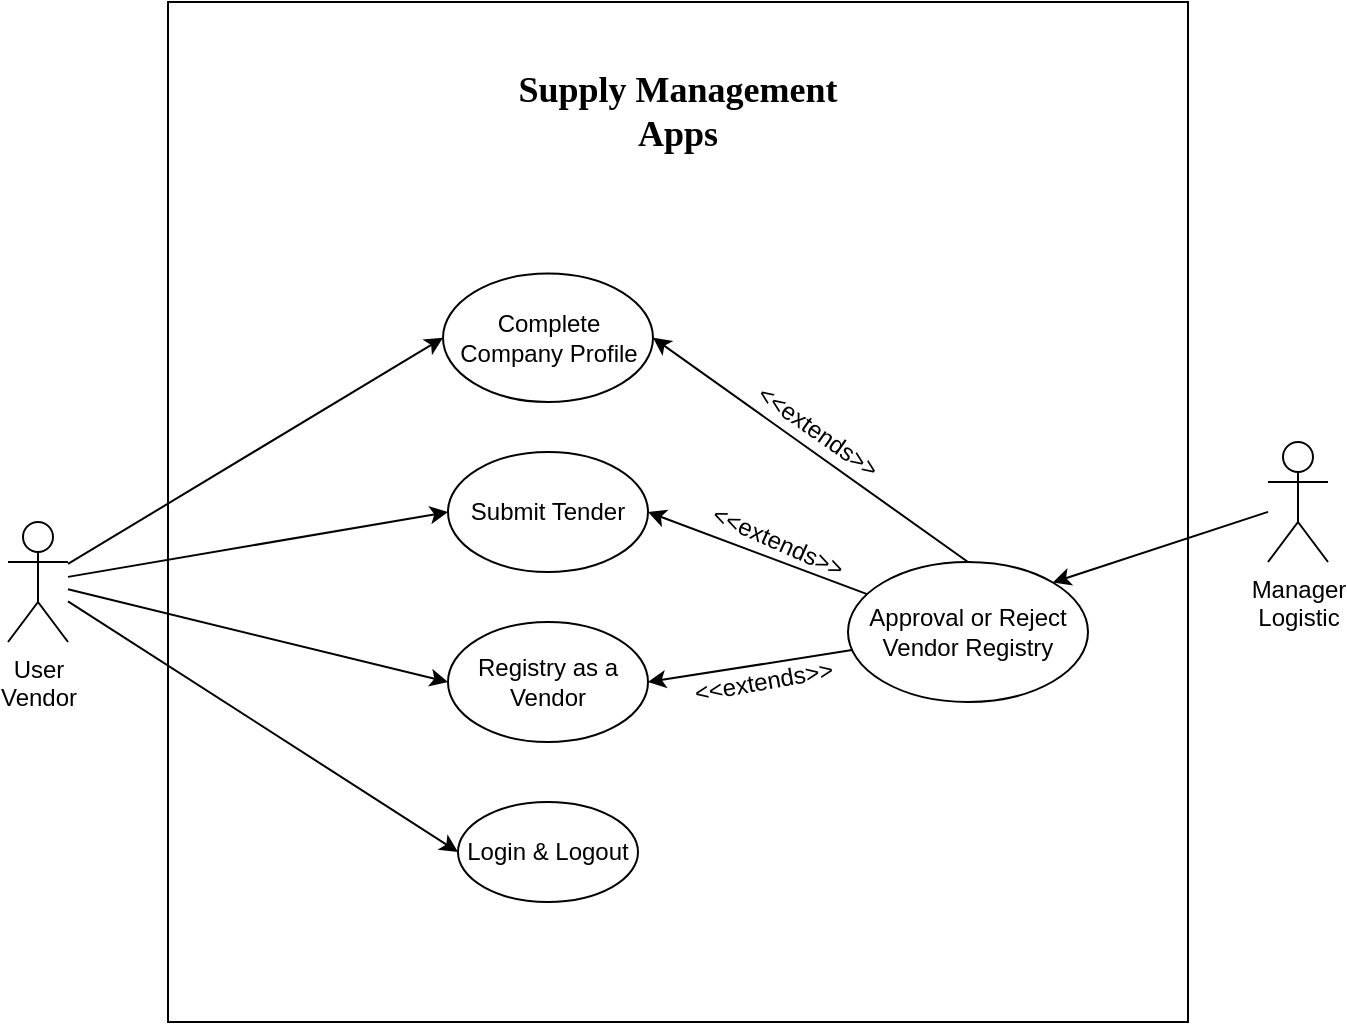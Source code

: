 <mxfile version="21.6.2" type="device">
  <diagram name="Page-1" id="RMrik0RwQ6CYG9NEFstJ">
    <mxGraphModel dx="1189" dy="639" grid="1" gridSize="10" guides="1" tooltips="1" connect="1" arrows="1" fold="1" page="1" pageScale="1" pageWidth="1654" pageHeight="1169" math="0" shadow="0">
      <root>
        <mxCell id="0" />
        <mxCell id="1" parent="0" />
        <mxCell id="TqBhW23VldVtFw53Jj99-30" value="" style="whiteSpace=wrap;html=1;aspect=fixed;" vertex="1" parent="1">
          <mxGeometry x="370" y="30" width="510" height="510" as="geometry" />
        </mxCell>
        <mxCell id="TqBhW23VldVtFw53Jj99-10" style="rounded=0;orthogonalLoop=1;jettySize=auto;html=1;entryX=0;entryY=0.5;entryDx=0;entryDy=0;" edge="1" parent="1" source="TqBhW23VldVtFw53Jj99-1" target="TqBhW23VldVtFw53Jj99-9">
          <mxGeometry relative="1" as="geometry" />
        </mxCell>
        <mxCell id="TqBhW23VldVtFw53Jj99-12" style="rounded=0;orthogonalLoop=1;jettySize=auto;html=1;entryX=0;entryY=0.5;entryDx=0;entryDy=0;" edge="1" parent="1" source="TqBhW23VldVtFw53Jj99-1" target="TqBhW23VldVtFw53Jj99-11">
          <mxGeometry relative="1" as="geometry" />
        </mxCell>
        <mxCell id="TqBhW23VldVtFw53Jj99-18" style="rounded=0;orthogonalLoop=1;jettySize=auto;html=1;entryX=0;entryY=0.5;entryDx=0;entryDy=0;" edge="1" parent="1" source="TqBhW23VldVtFw53Jj99-1" target="TqBhW23VldVtFw53Jj99-17">
          <mxGeometry relative="1" as="geometry" />
        </mxCell>
        <mxCell id="TqBhW23VldVtFw53Jj99-29" style="rounded=0;orthogonalLoop=1;jettySize=auto;html=1;entryX=0;entryY=0.5;entryDx=0;entryDy=0;" edge="1" parent="1" source="TqBhW23VldVtFw53Jj99-1" target="TqBhW23VldVtFw53Jj99-28">
          <mxGeometry relative="1" as="geometry" />
        </mxCell>
        <mxCell id="TqBhW23VldVtFw53Jj99-1" value="User&lt;br&gt;Vendor" style="shape=umlActor;verticalLabelPosition=bottom;verticalAlign=top;html=1;outlineConnect=0;" vertex="1" parent="1">
          <mxGeometry x="290" y="290" width="30" height="60" as="geometry" />
        </mxCell>
        <mxCell id="TqBhW23VldVtFw53Jj99-3" value="&lt;b&gt;&lt;font style=&quot;font-size: 18px;&quot; face=&quot;Times New Roman&quot;&gt;Supply Management Apps&lt;/font&gt;&lt;/b&gt;" style="text;html=1;strokeColor=none;fillColor=none;align=center;verticalAlign=middle;whiteSpace=wrap;rounded=0;" vertex="1" parent="1">
          <mxGeometry x="525" y="70" width="200" height="30" as="geometry" />
        </mxCell>
        <mxCell id="TqBhW23VldVtFw53Jj99-4" value="Manager&lt;br&gt;Logistic" style="shape=umlActor;verticalLabelPosition=bottom;verticalAlign=top;html=1;outlineConnect=0;" vertex="1" parent="1">
          <mxGeometry x="920" y="250" width="30" height="60" as="geometry" />
        </mxCell>
        <mxCell id="TqBhW23VldVtFw53Jj99-7" style="rounded=0;orthogonalLoop=1;jettySize=auto;html=1;entryX=1;entryY=0;entryDx=0;entryDy=0;" edge="1" parent="1" source="TqBhW23VldVtFw53Jj99-4" target="TqBhW23VldVtFw53Jj99-6">
          <mxGeometry relative="1" as="geometry">
            <mxPoint x="1070" y="260" as="targetPoint" />
            <mxPoint x="980" y="359.658" as="sourcePoint" />
          </mxGeometry>
        </mxCell>
        <mxCell id="TqBhW23VldVtFw53Jj99-37" style="rounded=0;orthogonalLoop=1;jettySize=auto;html=1;entryX=1;entryY=0.5;entryDx=0;entryDy=0;" edge="1" parent="1" source="TqBhW23VldVtFw53Jj99-6" target="TqBhW23VldVtFw53Jj99-11">
          <mxGeometry relative="1" as="geometry" />
        </mxCell>
        <mxCell id="TqBhW23VldVtFw53Jj99-38" style="rounded=0;orthogonalLoop=1;jettySize=auto;html=1;entryX=1;entryY=0.5;entryDx=0;entryDy=0;" edge="1" parent="1" source="TqBhW23VldVtFw53Jj99-6" target="TqBhW23VldVtFw53Jj99-9">
          <mxGeometry relative="1" as="geometry" />
        </mxCell>
        <mxCell id="TqBhW23VldVtFw53Jj99-42" style="rounded=0;orthogonalLoop=1;jettySize=auto;html=1;entryX=1;entryY=0.5;entryDx=0;entryDy=0;exitX=0.5;exitY=0;exitDx=0;exitDy=0;" edge="1" parent="1" source="TqBhW23VldVtFw53Jj99-6" target="TqBhW23VldVtFw53Jj99-17">
          <mxGeometry relative="1" as="geometry" />
        </mxCell>
        <mxCell id="TqBhW23VldVtFw53Jj99-6" value="Approval or Reject Vendor Registry" style="ellipse;whiteSpace=wrap;html=1;" vertex="1" parent="1">
          <mxGeometry x="710" y="310" width="120" height="70" as="geometry" />
        </mxCell>
        <mxCell id="TqBhW23VldVtFw53Jj99-9" value="Submit Tender" style="ellipse;whiteSpace=wrap;html=1;" vertex="1" parent="1">
          <mxGeometry x="510" y="255" width="100" height="60" as="geometry" />
        </mxCell>
        <mxCell id="TqBhW23VldVtFw53Jj99-11" value="Registry as a Vendor" style="ellipse;whiteSpace=wrap;html=1;" vertex="1" parent="1">
          <mxGeometry x="510" y="340" width="100" height="60" as="geometry" />
        </mxCell>
        <mxCell id="TqBhW23VldVtFw53Jj99-17" value="Complete Company Profile" style="ellipse;whiteSpace=wrap;html=1;" vertex="1" parent="1">
          <mxGeometry x="507.5" y="165.77" width="105" height="64.23" as="geometry" />
        </mxCell>
        <mxCell id="TqBhW23VldVtFw53Jj99-28" value="Login &amp;amp; Logout" style="ellipse;whiteSpace=wrap;html=1;" vertex="1" parent="1">
          <mxGeometry x="515" y="430" width="90" height="50" as="geometry" />
        </mxCell>
        <mxCell id="TqBhW23VldVtFw53Jj99-39" value="&amp;lt;&amp;lt;extends&amp;gt;&amp;gt;" style="text;html=1;strokeColor=none;fillColor=none;align=center;verticalAlign=middle;whiteSpace=wrap;rounded=0;rotation=24;" vertex="1" parent="1">
          <mxGeometry x="620" y="285" width="110" height="30" as="geometry" />
        </mxCell>
        <mxCell id="TqBhW23VldVtFw53Jj99-40" value="&amp;lt;&amp;lt;extends&amp;gt;&amp;gt;" style="text;html=1;strokeColor=none;fillColor=none;align=center;verticalAlign=middle;whiteSpace=wrap;rounded=0;rotation=350;" vertex="1" parent="1">
          <mxGeometry x="612.5" y="355" width="110" height="30" as="geometry" />
        </mxCell>
        <mxCell id="TqBhW23VldVtFw53Jj99-43" value="&amp;lt;&amp;lt;extends&amp;gt;&amp;gt;" style="text;html=1;strokeColor=none;fillColor=none;align=center;verticalAlign=middle;whiteSpace=wrap;rounded=0;rotation=35;" vertex="1" parent="1">
          <mxGeometry x="640" y="230" width="110" height="30" as="geometry" />
        </mxCell>
      </root>
    </mxGraphModel>
  </diagram>
</mxfile>
